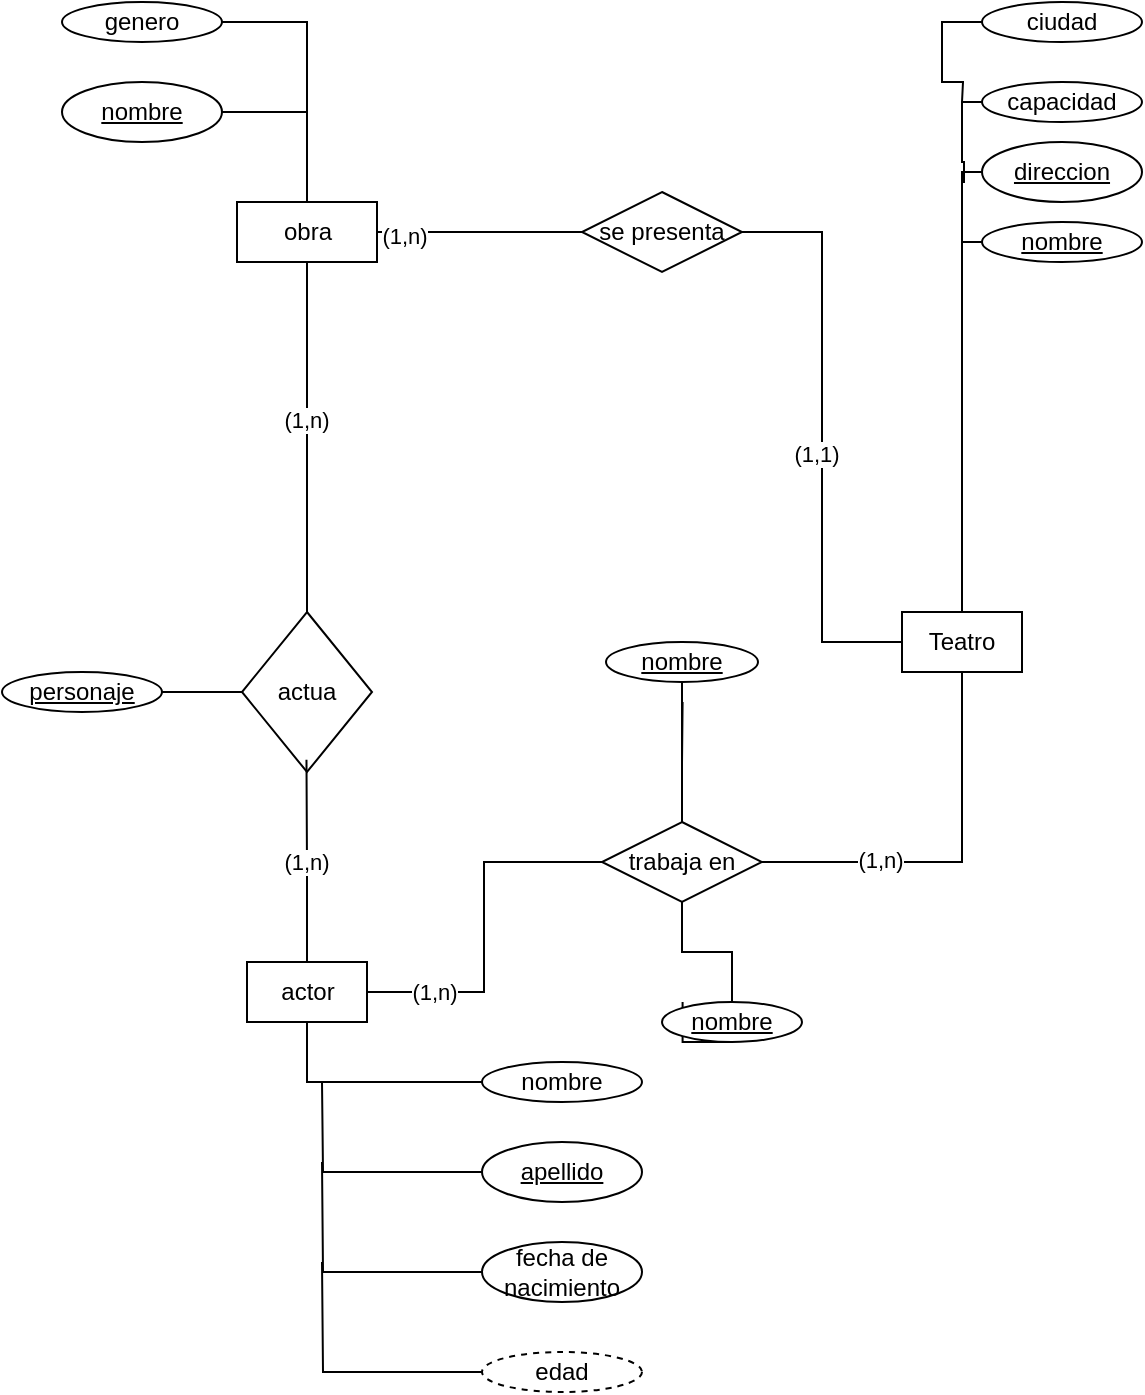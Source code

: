 <mxfile version="28.0.6">
  <diagram name="Página-1" id="wOxepH0-emv8sRLBfL2_">
    <mxGraphModel dx="925" dy="607" grid="1" gridSize="10" guides="1" tooltips="1" connect="1" arrows="1" fold="1" page="1" pageScale="1" pageWidth="827" pageHeight="1169" math="0" shadow="0">
      <root>
        <mxCell id="0" />
        <mxCell id="1" parent="0" />
        <mxCell id="X0bLQcjUNCMiPxWnqUvP-40" style="edgeStyle=orthogonalEdgeStyle;rounded=0;orthogonalLoop=1;jettySize=auto;html=1;exitX=1;exitY=0.5;exitDx=0;exitDy=0;entryX=0;entryY=0.5;entryDx=0;entryDy=0;endArrow=none;endFill=0;" edge="1" parent="1" source="X0bLQcjUNCMiPxWnqUvP-1" target="X0bLQcjUNCMiPxWnqUvP-39">
          <mxGeometry relative="1" as="geometry">
            <Array as="points">
              <mxPoint x="334" y="125" />
            </Array>
          </mxGeometry>
        </mxCell>
        <mxCell id="X0bLQcjUNCMiPxWnqUvP-44" value="(1,n)" style="edgeLabel;html=1;align=center;verticalAlign=middle;resizable=0;points=[];" vertex="1" connectable="0" parent="X0bLQcjUNCMiPxWnqUvP-40">
          <mxGeometry x="-0.74" y="-2" relative="1" as="geometry">
            <mxPoint as="offset" />
          </mxGeometry>
        </mxCell>
        <mxCell id="X0bLQcjUNCMiPxWnqUvP-1" value="obra" style="rounded=0;whiteSpace=wrap;html=1;" vertex="1" parent="1">
          <mxGeometry x="167.5" y="110" width="70" height="30" as="geometry" />
        </mxCell>
        <mxCell id="X0bLQcjUNCMiPxWnqUvP-46" style="edgeStyle=orthogonalEdgeStyle;rounded=0;orthogonalLoop=1;jettySize=auto;html=1;exitX=1;exitY=0.5;exitDx=0;exitDy=0;entryX=0;entryY=0.5;entryDx=0;entryDy=0;endArrow=none;endFill=0;" edge="1" parent="1" source="X0bLQcjUNCMiPxWnqUvP-2" target="X0bLQcjUNCMiPxWnqUvP-45">
          <mxGeometry relative="1" as="geometry">
            <Array as="points">
              <mxPoint x="291" y="505" />
              <mxPoint x="291" y="440" />
            </Array>
          </mxGeometry>
        </mxCell>
        <mxCell id="X0bLQcjUNCMiPxWnqUvP-56" value="(1,n)" style="edgeLabel;html=1;align=center;verticalAlign=middle;resizable=0;points=[];" vertex="1" connectable="0" parent="X0bLQcjUNCMiPxWnqUvP-46">
          <mxGeometry x="-0.646" relative="1" as="geometry">
            <mxPoint x="1" as="offset" />
          </mxGeometry>
        </mxCell>
        <mxCell id="X0bLQcjUNCMiPxWnqUvP-2" value="actor" style="whiteSpace=wrap;html=1;" vertex="1" parent="1">
          <mxGeometry x="172.5" y="490" width="60" height="30" as="geometry" />
        </mxCell>
        <mxCell id="X0bLQcjUNCMiPxWnqUvP-5" value="Teatro" style="whiteSpace=wrap;html=1;" vertex="1" parent="1">
          <mxGeometry x="500" y="315" width="60" height="30" as="geometry" />
        </mxCell>
        <mxCell id="X0bLQcjUNCMiPxWnqUvP-31" style="edgeStyle=orthogonalEdgeStyle;rounded=0;orthogonalLoop=1;jettySize=auto;html=1;exitX=1;exitY=0.5;exitDx=0;exitDy=0;entryX=0.5;entryY=0;entryDx=0;entryDy=0;endArrow=none;endFill=0;" edge="1" parent="1" source="X0bLQcjUNCMiPxWnqUvP-7" target="X0bLQcjUNCMiPxWnqUvP-1">
          <mxGeometry relative="1" as="geometry" />
        </mxCell>
        <mxCell id="X0bLQcjUNCMiPxWnqUvP-7" value="&lt;u&gt;nombre&lt;/u&gt;" style="ellipse;whiteSpace=wrap;html=1;" vertex="1" parent="1">
          <mxGeometry x="80" y="50" width="80" height="30" as="geometry" />
        </mxCell>
        <mxCell id="X0bLQcjUNCMiPxWnqUvP-30" style="edgeStyle=orthogonalEdgeStyle;rounded=0;orthogonalLoop=1;jettySize=auto;html=1;exitX=1;exitY=0.5;exitDx=0;exitDy=0;endArrow=none;endFill=0;" edge="1" parent="1" source="X0bLQcjUNCMiPxWnqUvP-8" target="X0bLQcjUNCMiPxWnqUvP-1">
          <mxGeometry relative="1" as="geometry" />
        </mxCell>
        <mxCell id="X0bLQcjUNCMiPxWnqUvP-8" value="genero" style="ellipse;whiteSpace=wrap;html=1;" vertex="1" parent="1">
          <mxGeometry x="80" y="10" width="80" height="20" as="geometry" />
        </mxCell>
        <mxCell id="X0bLQcjUNCMiPxWnqUvP-26" style="edgeStyle=orthogonalEdgeStyle;rounded=0;orthogonalLoop=1;jettySize=auto;html=1;exitX=0;exitY=0.5;exitDx=0;exitDy=0;entryX=0.5;entryY=1;entryDx=0;entryDy=0;endArrow=none;endFill=0;" edge="1" parent="1" source="X0bLQcjUNCMiPxWnqUvP-11" target="X0bLQcjUNCMiPxWnqUvP-2">
          <mxGeometry relative="1" as="geometry" />
        </mxCell>
        <mxCell id="X0bLQcjUNCMiPxWnqUvP-11" value="nombre" style="ellipse;whiteSpace=wrap;html=1;" vertex="1" parent="1">
          <mxGeometry x="290" y="540" width="80" height="20" as="geometry" />
        </mxCell>
        <mxCell id="X0bLQcjUNCMiPxWnqUvP-27" style="edgeStyle=orthogonalEdgeStyle;rounded=0;orthogonalLoop=1;jettySize=auto;html=1;exitX=0;exitY=0.5;exitDx=0;exitDy=0;endArrow=none;endFill=0;" edge="1" parent="1" source="X0bLQcjUNCMiPxWnqUvP-12">
          <mxGeometry relative="1" as="geometry">
            <mxPoint x="210" y="550" as="targetPoint" />
          </mxGeometry>
        </mxCell>
        <mxCell id="X0bLQcjUNCMiPxWnqUvP-12" value="&lt;u&gt;apellido&lt;/u&gt;" style="ellipse;whiteSpace=wrap;html=1;" vertex="1" parent="1">
          <mxGeometry x="290" y="580" width="80" height="30" as="geometry" />
        </mxCell>
        <mxCell id="X0bLQcjUNCMiPxWnqUvP-28" style="edgeStyle=orthogonalEdgeStyle;rounded=0;orthogonalLoop=1;jettySize=auto;html=1;exitX=0;exitY=0.5;exitDx=0;exitDy=0;endArrow=none;endFill=0;" edge="1" parent="1" source="X0bLQcjUNCMiPxWnqUvP-13">
          <mxGeometry relative="1" as="geometry">
            <mxPoint x="210" y="590" as="targetPoint" />
          </mxGeometry>
        </mxCell>
        <mxCell id="X0bLQcjUNCMiPxWnqUvP-13" value="fecha de nacimiento" style="ellipse;whiteSpace=wrap;html=1;" vertex="1" parent="1">
          <mxGeometry x="290" y="630" width="80" height="30" as="geometry" />
        </mxCell>
        <mxCell id="X0bLQcjUNCMiPxWnqUvP-29" style="edgeStyle=orthogonalEdgeStyle;rounded=0;orthogonalLoop=1;jettySize=auto;html=1;exitX=0;exitY=0.5;exitDx=0;exitDy=0;endArrow=none;endFill=0;" edge="1" parent="1" source="X0bLQcjUNCMiPxWnqUvP-14">
          <mxGeometry relative="1" as="geometry">
            <mxPoint x="210" y="640" as="targetPoint" />
          </mxGeometry>
        </mxCell>
        <mxCell id="X0bLQcjUNCMiPxWnqUvP-14" value="edad" style="ellipse;whiteSpace=wrap;html=1;dashed=1;" vertex="1" parent="1">
          <mxGeometry x="290" y="685" width="80" height="20" as="geometry" />
        </mxCell>
        <mxCell id="X0bLQcjUNCMiPxWnqUvP-35" style="edgeStyle=orthogonalEdgeStyle;rounded=0;orthogonalLoop=1;jettySize=auto;html=1;exitX=1;exitY=0.5;exitDx=0;exitDy=0;entryX=0;entryY=0.5;entryDx=0;entryDy=0;endArrow=none;endFill=0;" edge="1" parent="1" source="X0bLQcjUNCMiPxWnqUvP-16" target="X0bLQcjUNCMiPxWnqUvP-32">
          <mxGeometry relative="1" as="geometry" />
        </mxCell>
        <mxCell id="X0bLQcjUNCMiPxWnqUvP-16" value="&lt;u&gt;personaje&lt;/u&gt;" style="ellipse;whiteSpace=wrap;html=1;" vertex="1" parent="1">
          <mxGeometry x="50" y="345" width="80" height="20" as="geometry" />
        </mxCell>
        <mxCell id="X0bLQcjUNCMiPxWnqUvP-21" style="edgeStyle=orthogonalEdgeStyle;rounded=0;orthogonalLoop=1;jettySize=auto;html=1;exitX=0;exitY=0.5;exitDx=0;exitDy=0;entryX=0.5;entryY=0;entryDx=0;entryDy=0;endArrow=none;endFill=0;" edge="1" parent="1" source="X0bLQcjUNCMiPxWnqUvP-17" target="X0bLQcjUNCMiPxWnqUvP-5">
          <mxGeometry relative="1" as="geometry">
            <Array as="points">
              <mxPoint x="530" y="130" />
              <mxPoint x="530" y="315" />
            </Array>
          </mxGeometry>
        </mxCell>
        <mxCell id="X0bLQcjUNCMiPxWnqUvP-17" value="&lt;u&gt;nombre&lt;/u&gt;" style="ellipse;whiteSpace=wrap;html=1;" vertex="1" parent="1">
          <mxGeometry x="540" y="120" width="80" height="20" as="geometry" />
        </mxCell>
        <mxCell id="X0bLQcjUNCMiPxWnqUvP-22" style="edgeStyle=orthogonalEdgeStyle;rounded=0;orthogonalLoop=1;jettySize=auto;html=1;exitX=0;exitY=0.5;exitDx=0;exitDy=0;endArrow=none;endFill=0;" edge="1" parent="1" source="X0bLQcjUNCMiPxWnqUvP-18">
          <mxGeometry relative="1" as="geometry">
            <mxPoint x="530" y="130" as="targetPoint" />
          </mxGeometry>
        </mxCell>
        <mxCell id="X0bLQcjUNCMiPxWnqUvP-18" value="&lt;u&gt;direccion&lt;/u&gt;" style="ellipse;whiteSpace=wrap;html=1;" vertex="1" parent="1">
          <mxGeometry x="540" y="80" width="80" height="30" as="geometry" />
        </mxCell>
        <mxCell id="X0bLQcjUNCMiPxWnqUvP-23" style="edgeStyle=orthogonalEdgeStyle;rounded=0;orthogonalLoop=1;jettySize=auto;html=1;exitX=0;exitY=0.5;exitDx=0;exitDy=0;endArrow=none;endFill=0;" edge="1" parent="1" source="X0bLQcjUNCMiPxWnqUvP-19">
          <mxGeometry relative="1" as="geometry">
            <mxPoint x="530" y="100" as="targetPoint" />
            <Array as="points">
              <mxPoint x="530" y="60" />
              <mxPoint x="530" y="90" />
              <mxPoint x="531" y="90" />
              <mxPoint x="531" y="100" />
            </Array>
          </mxGeometry>
        </mxCell>
        <mxCell id="X0bLQcjUNCMiPxWnqUvP-19" value="capacidad" style="ellipse;whiteSpace=wrap;html=1;" vertex="1" parent="1">
          <mxGeometry x="540" y="50" width="80" height="20" as="geometry" />
        </mxCell>
        <mxCell id="X0bLQcjUNCMiPxWnqUvP-24" style="edgeStyle=orthogonalEdgeStyle;rounded=0;orthogonalLoop=1;jettySize=auto;html=1;exitX=0;exitY=0.5;exitDx=0;exitDy=0;endArrow=none;endFill=0;" edge="1" parent="1" source="X0bLQcjUNCMiPxWnqUvP-20">
          <mxGeometry relative="1" as="geometry">
            <mxPoint x="530" y="60" as="targetPoint" />
          </mxGeometry>
        </mxCell>
        <mxCell id="X0bLQcjUNCMiPxWnqUvP-20" value="ciudad" style="ellipse;whiteSpace=wrap;html=1;" vertex="1" parent="1">
          <mxGeometry x="540" y="10" width="80" height="20" as="geometry" />
        </mxCell>
        <mxCell id="X0bLQcjUNCMiPxWnqUvP-37" style="edgeStyle=orthogonalEdgeStyle;rounded=0;orthogonalLoop=1;jettySize=auto;html=1;exitX=0.5;exitY=0;exitDx=0;exitDy=0;entryX=0.5;entryY=1;entryDx=0;entryDy=0;endArrow=none;endFill=0;" edge="1" parent="1" source="X0bLQcjUNCMiPxWnqUvP-32" target="X0bLQcjUNCMiPxWnqUvP-1">
          <mxGeometry relative="1" as="geometry" />
        </mxCell>
        <mxCell id="X0bLQcjUNCMiPxWnqUvP-42" value="(1,n)" style="edgeLabel;html=1;align=center;verticalAlign=middle;resizable=0;points=[];" vertex="1" connectable="0" parent="X0bLQcjUNCMiPxWnqUvP-37">
          <mxGeometry x="0.098" y="1" relative="1" as="geometry">
            <mxPoint as="offset" />
          </mxGeometry>
        </mxCell>
        <mxCell id="X0bLQcjUNCMiPxWnqUvP-32" value="actua" style="rhombus;whiteSpace=wrap;html=1;" vertex="1" parent="1">
          <mxGeometry x="170" y="315" width="65" height="80" as="geometry" />
        </mxCell>
        <mxCell id="X0bLQcjUNCMiPxWnqUvP-36" value="(1,n)" style="edgeStyle=orthogonalEdgeStyle;rounded=0;orthogonalLoop=1;jettySize=auto;html=1;exitX=0.5;exitY=0;exitDx=0;exitDy=0;entryX=0.496;entryY=0.924;entryDx=0;entryDy=0;entryPerimeter=0;endArrow=none;endFill=0;" edge="1" parent="1" source="X0bLQcjUNCMiPxWnqUvP-2" target="X0bLQcjUNCMiPxWnqUvP-32">
          <mxGeometry relative="1" as="geometry" />
        </mxCell>
        <mxCell id="X0bLQcjUNCMiPxWnqUvP-41" style="edgeStyle=orthogonalEdgeStyle;rounded=0;orthogonalLoop=1;jettySize=auto;html=1;exitX=1;exitY=0.5;exitDx=0;exitDy=0;entryX=0;entryY=0.5;entryDx=0;entryDy=0;endArrow=none;endFill=0;" edge="1" parent="1" source="X0bLQcjUNCMiPxWnqUvP-39" target="X0bLQcjUNCMiPxWnqUvP-5">
          <mxGeometry relative="1" as="geometry" />
        </mxCell>
        <mxCell id="X0bLQcjUNCMiPxWnqUvP-43" value="(1,1)" style="edgeLabel;html=1;align=center;verticalAlign=middle;resizable=0;points=[];" vertex="1" connectable="0" parent="X0bLQcjUNCMiPxWnqUvP-41">
          <mxGeometry x="0.061" y="-3" relative="1" as="geometry">
            <mxPoint as="offset" />
          </mxGeometry>
        </mxCell>
        <mxCell id="X0bLQcjUNCMiPxWnqUvP-39" value="se presenta" style="rhombus;whiteSpace=wrap;html=1;" vertex="1" parent="1">
          <mxGeometry x="340" y="105" width="80" height="40" as="geometry" />
        </mxCell>
        <mxCell id="X0bLQcjUNCMiPxWnqUvP-47" style="edgeStyle=orthogonalEdgeStyle;rounded=0;orthogonalLoop=1;jettySize=auto;html=1;exitX=1;exitY=0.5;exitDx=0;exitDy=0;entryX=0.5;entryY=1;entryDx=0;entryDy=0;endArrow=none;endFill=0;" edge="1" parent="1" source="X0bLQcjUNCMiPxWnqUvP-45" target="X0bLQcjUNCMiPxWnqUvP-5">
          <mxGeometry relative="1" as="geometry" />
        </mxCell>
        <mxCell id="X0bLQcjUNCMiPxWnqUvP-58" value="(1,n)" style="edgeLabel;html=1;align=center;verticalAlign=middle;resizable=0;points=[];" vertex="1" connectable="0" parent="X0bLQcjUNCMiPxWnqUvP-47">
          <mxGeometry x="-0.402" y="1" relative="1" as="geometry">
            <mxPoint as="offset" />
          </mxGeometry>
        </mxCell>
        <mxCell id="X0bLQcjUNCMiPxWnqUvP-48" style="edgeStyle=orthogonalEdgeStyle;rounded=0;orthogonalLoop=1;jettySize=auto;html=1;exitX=0.5;exitY=1;exitDx=0;exitDy=0;endArrow=none;endFill=0;" edge="1" parent="1" source="X0bLQcjUNCMiPxWnqUvP-53">
          <mxGeometry relative="1" as="geometry">
            <mxPoint x="390.294" y="510" as="targetPoint" />
          </mxGeometry>
        </mxCell>
        <mxCell id="X0bLQcjUNCMiPxWnqUvP-49" style="edgeStyle=orthogonalEdgeStyle;rounded=0;orthogonalLoop=1;jettySize=auto;html=1;exitX=0.5;exitY=0;exitDx=0;exitDy=0;endArrow=none;endFill=0;" edge="1" parent="1" source="X0bLQcjUNCMiPxWnqUvP-45">
          <mxGeometry relative="1" as="geometry">
            <mxPoint x="390.294" y="360" as="targetPoint" />
          </mxGeometry>
        </mxCell>
        <mxCell id="X0bLQcjUNCMiPxWnqUvP-45" value="trabaja en" style="rhombus;whiteSpace=wrap;html=1;" vertex="1" parent="1">
          <mxGeometry x="350" y="420" width="80" height="40" as="geometry" />
        </mxCell>
        <mxCell id="X0bLQcjUNCMiPxWnqUvP-51" value="" style="edgeStyle=orthogonalEdgeStyle;rounded=0;orthogonalLoop=1;jettySize=auto;html=1;endArrow=none;endFill=0;" edge="1" parent="1" source="X0bLQcjUNCMiPxWnqUvP-50" target="X0bLQcjUNCMiPxWnqUvP-45">
          <mxGeometry relative="1" as="geometry" />
        </mxCell>
        <mxCell id="X0bLQcjUNCMiPxWnqUvP-50" value="&lt;u&gt;nombre&lt;/u&gt;" style="ellipse;whiteSpace=wrap;html=1;" vertex="1" parent="1">
          <mxGeometry x="352" y="330" width="76" height="20" as="geometry" />
        </mxCell>
        <mxCell id="X0bLQcjUNCMiPxWnqUvP-54" value="" style="edgeStyle=orthogonalEdgeStyle;rounded=0;orthogonalLoop=1;jettySize=auto;html=1;exitX=0.5;exitY=1;exitDx=0;exitDy=0;endArrow=none;endFill=0;" edge="1" parent="1" source="X0bLQcjUNCMiPxWnqUvP-45" target="X0bLQcjUNCMiPxWnqUvP-53">
          <mxGeometry relative="1" as="geometry">
            <mxPoint x="390.294" y="510" as="targetPoint" />
            <mxPoint x="390" y="460" as="sourcePoint" />
          </mxGeometry>
        </mxCell>
        <mxCell id="X0bLQcjUNCMiPxWnqUvP-53" value="&lt;u&gt;nombre&lt;/u&gt;" style="ellipse;whiteSpace=wrap;html=1;" vertex="1" parent="1">
          <mxGeometry x="380" y="510" width="70" height="20" as="geometry" />
        </mxCell>
      </root>
    </mxGraphModel>
  </diagram>
</mxfile>
